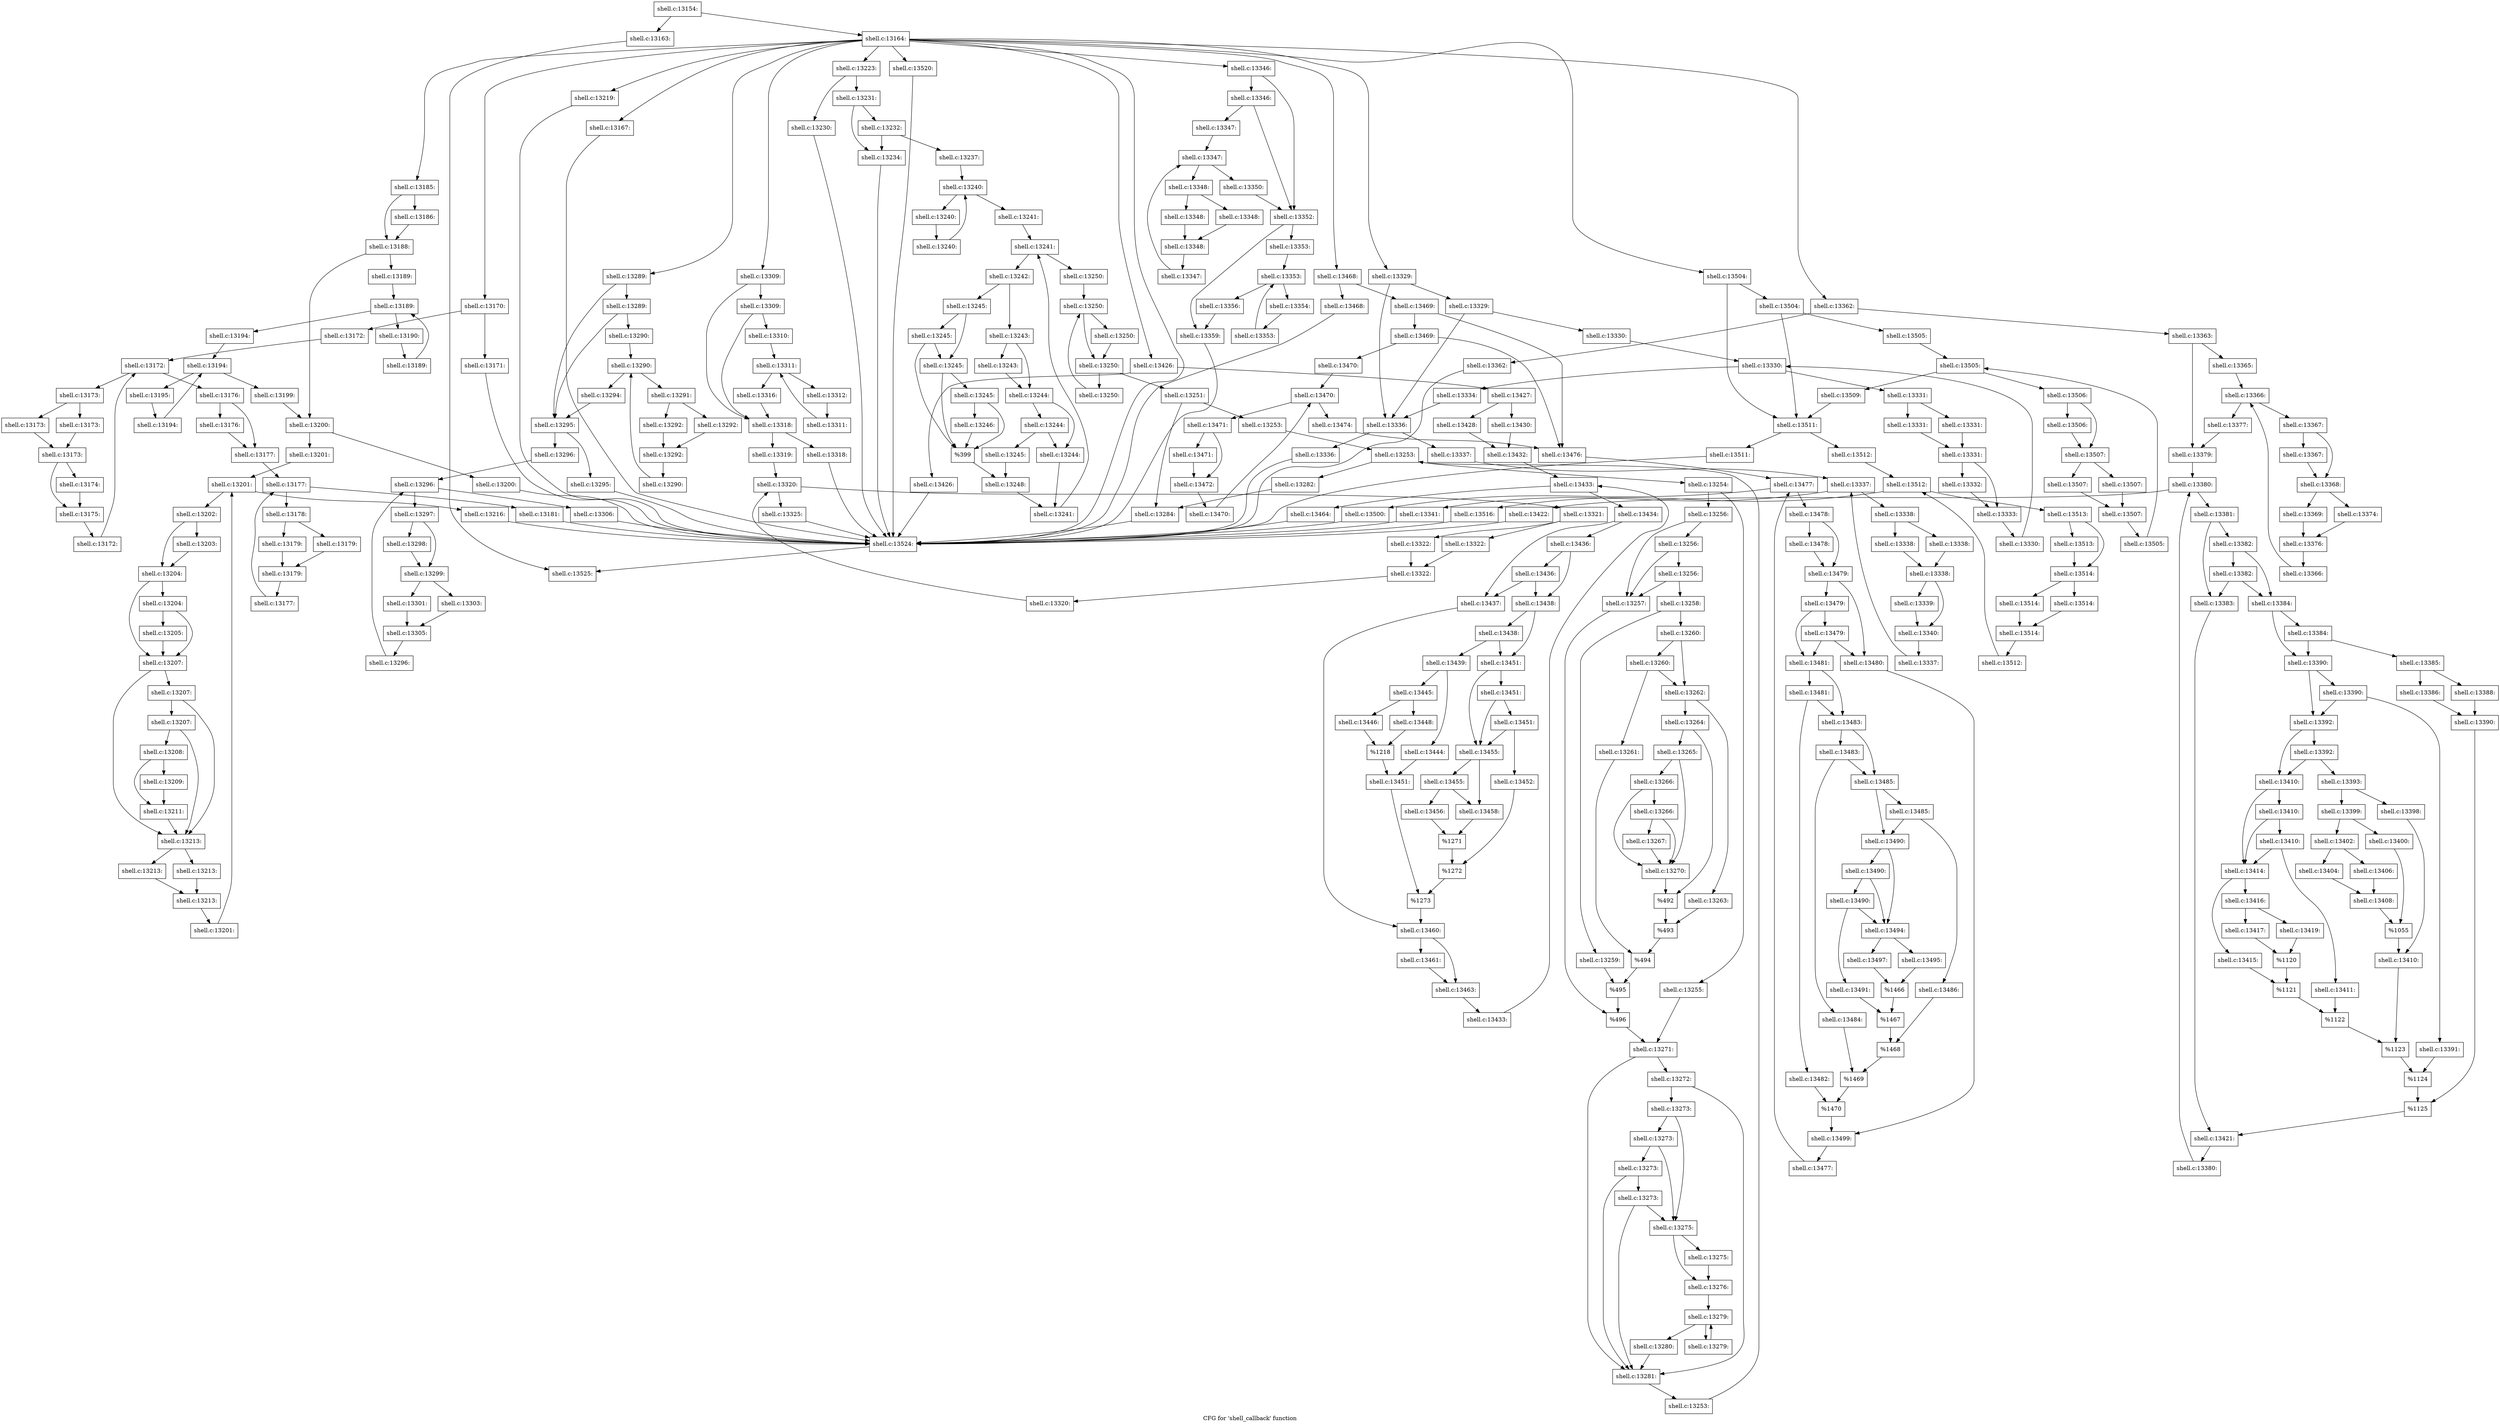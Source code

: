 digraph "CFG for 'shell_callback' function" {
	label="CFG for 'shell_callback' function";

	Node0x5602771f6100 [shape=record,label="{shell.c:13154:}"];
	Node0x5602771f6100 -> Node0x5602771fab30;
	Node0x5602771f6100 -> Node0x5602771fab80;
	Node0x5602771fab30 [shape=record,label="{shell.c:13163:}"];
	Node0x5602771fab30 -> Node0x5602764b2870;
	Node0x5602771fab80 [shape=record,label="{shell.c:13164:}"];
	Node0x5602771fab80 -> Node0x5602771fafd0;
	Node0x5602771fab80 -> Node0x5602771fb600;
	Node0x5602771fab80 -> Node0x5602771fb7c0;
	Node0x5602771fab80 -> Node0x560277200890;
	Node0x5602771fab80 -> Node0x56027720c530;
	Node0x5602771fab80 -> Node0x56027720cc10;
	Node0x5602771fab80 -> Node0x560277221890;
	Node0x5602771fab80 -> Node0x5602772274a0;
	Node0x5602771fab80 -> Node0x56027722d190;
	Node0x5602771fab80 -> Node0x560277233460;
	Node0x5602771fab80 -> Node0x560277237e40;
	Node0x5602771fab80 -> Node0x56027724b600;
	Node0x5602771fab80 -> Node0x5602772570d0;
	Node0x5602771fab80 -> Node0x560277264000;
	Node0x5602771fab80 -> Node0x56027726a050;
	Node0x5602771fb600 [shape=record,label="{shell.c:13167:}"];
	Node0x5602771fb600 -> Node0x5602771fafd0;
	Node0x5602771fb7c0 [shape=record,label="{shell.c:13170:}"];
	Node0x5602771fb7c0 -> Node0x5602771fbcd0;
	Node0x5602771fb7c0 -> Node0x5602771fbd20;
	Node0x5602771fbcd0 [shape=record,label="{shell.c:13171:}"];
	Node0x5602771fbcd0 -> Node0x5602771fafd0;
	Node0x5602771fbd20 [shape=record,label="{shell.c:13172:}"];
	Node0x5602771fbd20 -> Node0x5602771fc260;
	Node0x5602771fc260 [shape=record,label="{shell.c:13172:}"];
	Node0x5602771fc260 -> Node0x5602771fc480;
	Node0x5602771fc260 -> Node0x5602771fc0b0;
	Node0x5602771fc480 [shape=record,label="{shell.c:13173:}"];
	Node0x5602771fc480 -> Node0x5602771fcb40;
	Node0x5602771fc480 -> Node0x5602771fcb90;
	Node0x5602771fcb40 [shape=record,label="{shell.c:13173:}"];
	Node0x5602771fcb40 -> Node0x5602771fcbe0;
	Node0x5602771fcb90 [shape=record,label="{shell.c:13173:}"];
	Node0x5602771fcb90 -> Node0x5602771fcbe0;
	Node0x5602771fcbe0 [shape=record,label="{shell.c:13173:}"];
	Node0x5602771fcbe0 -> Node0x5602771fd650;
	Node0x5602771fcbe0 -> Node0x5602771fd6a0;
	Node0x5602771fd650 [shape=record,label="{shell.c:13174:}"];
	Node0x5602771fd650 -> Node0x5602771fd6a0;
	Node0x5602771fd6a0 [shape=record,label="{shell.c:13175:}"];
	Node0x5602771fd6a0 -> Node0x5602771fc3f0;
	Node0x5602771fc3f0 [shape=record,label="{shell.c:13172:}"];
	Node0x5602771fc3f0 -> Node0x5602771fc260;
	Node0x5602771fc0b0 [shape=record,label="{shell.c:13176:}"];
	Node0x5602771fc0b0 -> Node0x5602771fe110;
	Node0x5602771fc0b0 -> Node0x5602771fe160;
	Node0x5602771fe110 [shape=record,label="{shell.c:13176:}"];
	Node0x5602771fe110 -> Node0x5602771fe160;
	Node0x5602771fe160 [shape=record,label="{shell.c:13177:}"];
	Node0x5602771fe160 -> Node0x5602771fee40;
	Node0x5602771fee40 [shape=record,label="{shell.c:13177:}"];
	Node0x5602771fee40 -> Node0x5602771ff060;
	Node0x5602771fee40 -> Node0x5602771fec90;
	Node0x5602771ff060 [shape=record,label="{shell.c:13178:}"];
	Node0x5602771ff060 -> Node0x5602771ffae0;
	Node0x5602771ff060 -> Node0x5602771ffb30;
	Node0x5602771ffae0 [shape=record,label="{shell.c:13179:}"];
	Node0x5602771ffae0 -> Node0x5602771ffb80;
	Node0x5602771ffb30 [shape=record,label="{shell.c:13179:}"];
	Node0x5602771ffb30 -> Node0x5602771ffb80;
	Node0x5602771ffb80 [shape=record,label="{shell.c:13179:}"];
	Node0x5602771ffb80 -> Node0x5602771fefd0;
	Node0x5602771fefd0 [shape=record,label="{shell.c:13177:}"];
	Node0x5602771fefd0 -> Node0x5602771fee40;
	Node0x5602771fec90 [shape=record,label="{shell.c:13181:}"];
	Node0x5602771fec90 -> Node0x5602771fafd0;
	Node0x560277200890 [shape=record,label="{shell.c:13185:}"];
	Node0x560277200890 -> Node0x5602772011f0;
	Node0x560277200890 -> Node0x560277201240;
	Node0x5602772011f0 [shape=record,label="{shell.c:13186:}"];
	Node0x5602772011f0 -> Node0x560277201240;
	Node0x560277201240 [shape=record,label="{shell.c:13188:}"];
	Node0x560277201240 -> Node0x560277201800;
	Node0x560277201240 -> Node0x560277201850;
	Node0x560277201800 [shape=record,label="{shell.c:13189:}"];
	Node0x560277201800 -> Node0x560277202050;
	Node0x560277202050 [shape=record,label="{shell.c:13189:}"];
	Node0x560277202050 -> Node0x560277202200;
	Node0x560277202050 -> Node0x560277201ea0;
	Node0x560277202200 [shape=record,label="{shell.c:13190:}"];
	Node0x560277202200 -> Node0x560277202170;
	Node0x560277202170 [shape=record,label="{shell.c:13189:}"];
	Node0x560277202170 -> Node0x560277202050;
	Node0x560277201ea0 [shape=record,label="{shell.c:13194:}"];
	Node0x560277201ea0 -> Node0x5602772033a0;
	Node0x5602772033a0 [shape=record,label="{shell.c:13194:}"];
	Node0x5602772033a0 -> Node0x5602772045b0;
	Node0x5602772033a0 -> Node0x560276015d00;
	Node0x5602772045b0 [shape=record,label="{shell.c:13195:}"];
	Node0x5602772045b0 -> Node0x560277204520;
	Node0x560277204520 [shape=record,label="{shell.c:13194:}"];
	Node0x560277204520 -> Node0x5602772033a0;
	Node0x560276015d00 [shape=record,label="{shell.c:13199:}"];
	Node0x560276015d00 -> Node0x560277201850;
	Node0x560277201850 [shape=record,label="{shell.c:13200:}"];
	Node0x560277201850 -> Node0x5602764b27d0;
	Node0x560277201850 -> Node0x5602772054a0;
	Node0x5602764b27d0 [shape=record,label="{shell.c:13200:}"];
	Node0x5602764b27d0 -> Node0x5602771fafd0;
	Node0x5602772054a0 [shape=record,label="{shell.c:13201:}"];
	Node0x5602772054a0 -> Node0x5602772063d0;
	Node0x5602772063d0 [shape=record,label="{shell.c:13201:}"];
	Node0x5602772063d0 -> Node0x5602772065f0;
	Node0x5602772063d0 -> Node0x560277206220;
	Node0x5602772065f0 [shape=record,label="{shell.c:13202:}"];
	Node0x5602772065f0 -> Node0x560277206ff0;
	Node0x5602772065f0 -> Node0x560277207040;
	Node0x560277206ff0 [shape=record,label="{shell.c:13203:}"];
	Node0x560277206ff0 -> Node0x560277207040;
	Node0x560277207040 [shape=record,label="{shell.c:13204:}"];
	Node0x560277207040 -> Node0x560277207730;
	Node0x560277207040 -> Node0x5602772076e0;
	Node0x560277207730 [shape=record,label="{shell.c:13204:}"];
	Node0x560277207730 -> Node0x560277207690;
	Node0x560277207730 -> Node0x5602772076e0;
	Node0x560277207690 [shape=record,label="{shell.c:13205:}"];
	Node0x560277207690 -> Node0x5602772076e0;
	Node0x5602772076e0 [shape=record,label="{shell.c:13207:}"];
	Node0x5602772076e0 -> Node0x560277208ae0;
	Node0x5602772076e0 -> Node0x560277208a10;
	Node0x560277208ae0 [shape=record,label="{shell.c:13207:}"];
	Node0x560277208ae0 -> Node0x560277208a60;
	Node0x560277208ae0 -> Node0x560277208a10;
	Node0x560277208a60 [shape=record,label="{shell.c:13207:}"];
	Node0x560277208a60 -> Node0x560276015df0;
	Node0x560277208a60 -> Node0x560277208a10;
	Node0x560276015df0 [shape=record,label="{shell.c:13208:}"];
	Node0x560276015df0 -> Node0x560277209410;
	Node0x560276015df0 -> Node0x560277209460;
	Node0x560277209410 [shape=record,label="{shell.c:13209:}"];
	Node0x560277209410 -> Node0x560277209460;
	Node0x560277209460 [shape=record,label="{shell.c:13211:}"];
	Node0x560277209460 -> Node0x560277208a10;
	Node0x560277208a10 [shape=record,label="{shell.c:13213:}"];
	Node0x560277208a10 -> Node0x56027720ace0;
	Node0x560277208a10 -> Node0x56027720ad30;
	Node0x56027720ace0 [shape=record,label="{shell.c:13213:}"];
	Node0x56027720ace0 -> Node0x56027720ad80;
	Node0x56027720ad30 [shape=record,label="{shell.c:13213:}"];
	Node0x56027720ad30 -> Node0x56027720ad80;
	Node0x56027720ad80 [shape=record,label="{shell.c:13213:}"];
	Node0x56027720ad80 -> Node0x560277206560;
	Node0x560277206560 [shape=record,label="{shell.c:13201:}"];
	Node0x560277206560 -> Node0x5602772063d0;
	Node0x560277206220 [shape=record,label="{shell.c:13216:}"];
	Node0x560277206220 -> Node0x5602771fafd0;
	Node0x56027720c530 [shape=record,label="{shell.c:13219:}"];
	Node0x56027720c530 -> Node0x5602771fafd0;
	Node0x56027720cc10 [shape=record,label="{shell.c:13223:}"];
	Node0x56027720cc10 -> Node0x56027720e180;
	Node0x56027720cc10 -> Node0x56027720e1d0;
	Node0x56027720e180 [shape=record,label="{shell.c:13230:}"];
	Node0x56027720e180 -> Node0x5602771fafd0;
	Node0x56027720e1d0 [shape=record,label="{shell.c:13231:}"];
	Node0x56027720e1d0 -> Node0x56027720e710;
	Node0x56027720e1d0 -> Node0x56027720e7b0;
	Node0x56027720e7b0 [shape=record,label="{shell.c:13232:}"];
	Node0x56027720e7b0 -> Node0x56027720e710;
	Node0x56027720e7b0 -> Node0x56027720e760;
	Node0x56027720e710 [shape=record,label="{shell.c:13234:}"];
	Node0x56027720e710 -> Node0x5602771fafd0;
	Node0x56027720e760 [shape=record,label="{shell.c:13237:}"];
	Node0x56027720e760 -> Node0x560277210370;
	Node0x560277210370 [shape=record,label="{shell.c:13240:}"];
	Node0x560277210370 -> Node0x560277210590;
	Node0x560277210370 -> Node0x5602772101c0;
	Node0x560277210590 [shape=record,label="{shell.c:13240:}"];
	Node0x560277210590 -> Node0x560277210500;
	Node0x560277210500 [shape=record,label="{shell.c:13240:}"];
	Node0x560277210500 -> Node0x560277210370;
	Node0x5602772101c0 [shape=record,label="{shell.c:13241:}"];
	Node0x5602772101c0 -> Node0x560277211360;
	Node0x560277211360 [shape=record,label="{shell.c:13241:}"];
	Node0x560277211360 -> Node0x560277211510;
	Node0x560277211360 -> Node0x5602772112d0;
	Node0x560277211510 [shape=record,label="{shell.c:13242:}"];
	Node0x560277211510 -> Node0x560277211cd0;
	Node0x560277211510 -> Node0x560277211d70;
	Node0x560277211cd0 [shape=record,label="{shell.c:13243:}"];
	Node0x560277211cd0 -> Node0x5602772123a0;
	Node0x560277211cd0 -> Node0x5602772123f0;
	Node0x5602772123a0 [shape=record,label="{shell.c:13243:}"];
	Node0x5602772123a0 -> Node0x5602772123f0;
	Node0x5602772123f0 [shape=record,label="{shell.c:13244:}"];
	Node0x5602772123f0 -> Node0x560277212f70;
	Node0x5602772123f0 -> Node0x560277213010;
	Node0x560277213010 [shape=record,label="{shell.c:13244:}"];
	Node0x560277213010 -> Node0x560277212f70;
	Node0x560277213010 -> Node0x560277212fc0;
	Node0x560277212f70 [shape=record,label="{shell.c:13244:}"];
	Node0x560277212f70 -> Node0x560277211480;
	Node0x560277212fc0 [shape=record,label="{shell.c:13245:}"];
	Node0x560277212fc0 -> Node0x560277211d20;
	Node0x560277211d70 [shape=record,label="{shell.c:13245:}"];
	Node0x560277211d70 -> Node0x560277214170;
	Node0x560277211d70 -> Node0x5602772141f0;
	Node0x5602772141f0 [shape=record,label="{shell.c:13245:}"];
	Node0x5602772141f0 -> Node0x560277214170;
	Node0x5602772141f0 -> Node0x5602772140a0;
	Node0x560277214170 [shape=record,label="{shell.c:13245:}"];
	Node0x560277214170 -> Node0x5602772140f0;
	Node0x560277214170 -> Node0x5602772140a0;
	Node0x5602772140f0 [shape=record,label="{shell.c:13245:}"];
	Node0x5602772140f0 -> Node0x560277214050;
	Node0x5602772140f0 -> Node0x5602772140a0;
	Node0x560277214050 [shape=record,label="{shell.c:13246:}"];
	Node0x560277214050 -> Node0x5602772140a0;
	Node0x5602772140a0 [shape=record,label="{%399}"];
	Node0x5602772140a0 -> Node0x560277211d20;
	Node0x560277211d20 [shape=record,label="{shell.c:13248:}"];
	Node0x560277211d20 -> Node0x560277211480;
	Node0x560277211480 [shape=record,label="{shell.c:13241:}"];
	Node0x560277211480 -> Node0x560277211360;
	Node0x5602772112d0 [shape=record,label="{shell.c:13250:}"];
	Node0x5602772112d0 -> Node0x560277215ff0;
	Node0x560277215ff0 [shape=record,label="{shell.c:13250:}"];
	Node0x560277215ff0 -> Node0x5602772161b0;
	Node0x560277215ff0 -> Node0x560277216160;
	Node0x5602772161b0 [shape=record,label="{shell.c:13250:}"];
	Node0x5602772161b0 -> Node0x560277216160;
	Node0x560277216160 [shape=record,label="{shell.c:13250:}"];
	Node0x560277216160 -> Node0x560277216d10;
	Node0x560277216160 -> Node0x5602772160e0;
	Node0x560277216d10 [shape=record,label="{shell.c:13250:}"];
	Node0x560277216d10 -> Node0x560277215ff0;
	Node0x5602772160e0 [shape=record,label="{shell.c:13251:}"];
	Node0x5602772160e0 -> Node0x5602772174d0;
	Node0x5602772160e0 -> Node0x560277217520;
	Node0x5602772174d0 [shape=record,label="{shell.c:13253:}"];
	Node0x5602772174d0 -> Node0x560277217c60;
	Node0x560277217c60 [shape=record,label="{shell.c:13253:}"];
	Node0x560277217c60 -> Node0x560277217e10;
	Node0x560277217c60 -> Node0x5602772179c0;
	Node0x560277217e10 [shape=record,label="{shell.c:13254:}"];
	Node0x560277217e10 -> Node0x5602772185d0;
	Node0x560277217e10 -> Node0x560277218670;
	Node0x5602772185d0 [shape=record,label="{shell.c:13255:}"];
	Node0x5602772185d0 -> Node0x560277218620;
	Node0x560277218670 [shape=record,label="{shell.c:13256:}"];
	Node0x560277218670 -> Node0x560277218ce0;
	Node0x560277218670 -> Node0x560277218e50;
	Node0x560277218e50 [shape=record,label="{shell.c:13256:}"];
	Node0x560277218e50 -> Node0x560277218ce0;
	Node0x560277218e50 -> Node0x560277218dd0;
	Node0x560277218dd0 [shape=record,label="{shell.c:13256:}"];
	Node0x560277218dd0 -> Node0x560277218ce0;
	Node0x560277218dd0 -> Node0x560277218d80;
	Node0x560277218ce0 [shape=record,label="{shell.c:13257:}"];
	Node0x560277218ce0 -> Node0x560277218d30;
	Node0x560277218d80 [shape=record,label="{shell.c:13258:}"];
	Node0x560277218d80 -> Node0x560277219a50;
	Node0x560277218d80 -> Node0x560277219af0;
	Node0x560277219a50 [shape=record,label="{shell.c:13259:}"];
	Node0x560277219a50 -> Node0x560277219aa0;
	Node0x560277219af0 [shape=record,label="{shell.c:13260:}"];
	Node0x560277219af0 -> Node0x56027721a1e0;
	Node0x560277219af0 -> Node0x56027721a190;
	Node0x56027721a1e0 [shape=record,label="{shell.c:13260:}"];
	Node0x56027721a1e0 -> Node0x56027721a0f0;
	Node0x56027721a1e0 -> Node0x56027721a190;
	Node0x56027721a0f0 [shape=record,label="{shell.c:13261:}"];
	Node0x56027721a0f0 -> Node0x56027721a140;
	Node0x56027721a190 [shape=record,label="{shell.c:13262:}"];
	Node0x56027721a190 -> Node0x56027721add0;
	Node0x56027721a190 -> Node0x56027721ae70;
	Node0x56027721add0 [shape=record,label="{shell.c:13263:}"];
	Node0x56027721add0 -> Node0x56027721ae20;
	Node0x56027721ae70 [shape=record,label="{shell.c:13264:}"];
	Node0x56027721ae70 -> Node0x56027721b540;
	Node0x56027721ae70 -> Node0x56027721b590;
	Node0x56027721b540 [shape=record,label="{shell.c:13265:}"];
	Node0x56027721b540 -> Node0x56027721bcb0;
	Node0x56027721b540 -> Node0x56027721bbe0;
	Node0x56027721bcb0 [shape=record,label="{shell.c:13266:}"];
	Node0x56027721bcb0 -> Node0x56027721bc30;
	Node0x56027721bcb0 -> Node0x56027721bbe0;
	Node0x56027721bc30 [shape=record,label="{shell.c:13266:}"];
	Node0x56027721bc30 -> Node0x56027721bb90;
	Node0x56027721bc30 -> Node0x56027721bbe0;
	Node0x56027721bb90 [shape=record,label="{shell.c:13267:}"];
	Node0x56027721bb90 -> Node0x56027721bbe0;
	Node0x56027721bbe0 [shape=record,label="{shell.c:13270:}"];
	Node0x56027721bbe0 -> Node0x56027721b590;
	Node0x56027721b590 [shape=record,label="{%492}"];
	Node0x56027721b590 -> Node0x56027721ae20;
	Node0x56027721ae20 [shape=record,label="{%493}"];
	Node0x56027721ae20 -> Node0x56027721a140;
	Node0x56027721a140 [shape=record,label="{%494}"];
	Node0x56027721a140 -> Node0x560277219aa0;
	Node0x560277219aa0 [shape=record,label="{%495}"];
	Node0x560277219aa0 -> Node0x560277218d30;
	Node0x560277218d30 [shape=record,label="{%496}"];
	Node0x560277218d30 -> Node0x560277218620;
	Node0x560277218620 [shape=record,label="{shell.c:13271:}"];
	Node0x560277218620 -> Node0x56027721d740;
	Node0x560277218620 -> Node0x56027721cbf0;
	Node0x56027721d740 [shape=record,label="{shell.c:13272:}"];
	Node0x56027721d740 -> Node0x56027721d6c0;
	Node0x56027721d740 -> Node0x56027721cbf0;
	Node0x56027721d6c0 [shape=record,label="{shell.c:13273:}"];
	Node0x56027721d6c0 -> Node0x5602764ad530;
	Node0x56027721d6c0 -> Node0x56027721dda0;
	Node0x56027721dda0 [shape=record,label="{shell.c:13273:}"];
	Node0x56027721dda0 -> Node0x5602764ad530;
	Node0x56027721dda0 -> Node0x56027721dd20;
	Node0x56027721dd20 [shape=record,label="{shell.c:13273:}"];
	Node0x56027721dd20 -> Node0x56027721e380;
	Node0x56027721dd20 -> Node0x56027721cbf0;
	Node0x56027721e380 [shape=record,label="{shell.c:13273:}"];
	Node0x56027721e380 -> Node0x56027721cbf0;
	Node0x56027721e380 -> Node0x5602764ad530;
	Node0x5602764ad530 [shape=record,label="{shell.c:13275:}"];
	Node0x5602764ad530 -> Node0x5602764ad580;
	Node0x5602764ad530 -> Node0x5602772082a0;
	Node0x5602764ad580 [shape=record,label="{shell.c:13275:}"];
	Node0x5602764ad580 -> Node0x5602772082a0;
	Node0x5602772082a0 [shape=record,label="{shell.c:13276:}"];
	Node0x5602772082a0 -> Node0x56027721ecd0;
	Node0x56027721ecd0 [shape=record,label="{shell.c:13279:}"];
	Node0x56027721ecd0 -> Node0x5602772204d0;
	Node0x56027721ecd0 -> Node0x56027721fd70;
	Node0x5602772204d0 [shape=record,label="{shell.c:13279:}"];
	Node0x5602772204d0 -> Node0x56027721ecd0;
	Node0x56027721fd70 [shape=record,label="{shell.c:13280:}"];
	Node0x56027721fd70 -> Node0x56027721cbf0;
	Node0x56027721cbf0 [shape=record,label="{shell.c:13281:}"];
	Node0x56027721cbf0 -> Node0x560277217d80;
	Node0x560277217d80 [shape=record,label="{shell.c:13253:}"];
	Node0x560277217d80 -> Node0x560277217c60;
	Node0x5602772179c0 [shape=record,label="{shell.c:13282:}"];
	Node0x5602772179c0 -> Node0x560277217520;
	Node0x560277217520 [shape=record,label="{shell.c:13284:}"];
	Node0x560277217520 -> Node0x5602771fafd0;
	Node0x560277221890 [shape=record,label="{shell.c:13289:}"];
	Node0x560277221890 -> Node0x560277221a90;
	Node0x560277221890 -> Node0x560277221a40;
	Node0x560277221a90 [shape=record,label="{shell.c:13289:}"];
	Node0x560277221a90 -> Node0x5602772219f0;
	Node0x560277221a90 -> Node0x560277221a40;
	Node0x5602772219f0 [shape=record,label="{shell.c:13290:}"];
	Node0x5602772219f0 -> Node0x560277222590;
	Node0x560277222590 [shape=record,label="{shell.c:13290:}"];
	Node0x560277222590 -> Node0x5602772227b0;
	Node0x560277222590 -> Node0x5602772223e0;
	Node0x5602772227b0 [shape=record,label="{shell.c:13291:}"];
	Node0x5602772227b0 -> Node0x560277223070;
	Node0x5602772227b0 -> Node0x5602772230c0;
	Node0x560277223070 [shape=record,label="{shell.c:13292:}"];
	Node0x560277223070 -> Node0x560277223110;
	Node0x5602772230c0 [shape=record,label="{shell.c:13292:}"];
	Node0x5602772230c0 -> Node0x560277223110;
	Node0x560277223110 [shape=record,label="{shell.c:13292:}"];
	Node0x560277223110 -> Node0x560277222720;
	Node0x560277222720 [shape=record,label="{shell.c:13290:}"];
	Node0x560277222720 -> Node0x560277222590;
	Node0x5602772223e0 [shape=record,label="{shell.c:13294:}"];
	Node0x5602772223e0 -> Node0x560277221a40;
	Node0x560277221a40 [shape=record,label="{shell.c:13295:}"];
	Node0x560277221a40 -> Node0x5602772240d0;
	Node0x560277221a40 -> Node0x560277224120;
	Node0x5602772240d0 [shape=record,label="{shell.c:13295:}"];
	Node0x5602772240d0 -> Node0x5602771fafd0;
	Node0x560277224120 [shape=record,label="{shell.c:13296:}"];
	Node0x560277224120 -> Node0x560277224660;
	Node0x560277224660 [shape=record,label="{shell.c:13296:}"];
	Node0x560277224660 -> Node0x560277224880;
	Node0x560277224660 -> Node0x5602772244b0;
	Node0x560277224880 [shape=record,label="{shell.c:13297:}"];
	Node0x560277224880 -> Node0x5602772252d0;
	Node0x560277224880 -> Node0x560277225320;
	Node0x5602772252d0 [shape=record,label="{shell.c:13298:}"];
	Node0x5602772252d0 -> Node0x560277225320;
	Node0x560277225320 [shape=record,label="{shell.c:13299:}"];
	Node0x560277225320 -> Node0x560277225e10;
	Node0x560277225320 -> Node0x560277225eb0;
	Node0x560277225e10 [shape=record,label="{shell.c:13301:}"];
	Node0x560277225e10 -> Node0x560277225e60;
	Node0x560277225eb0 [shape=record,label="{shell.c:13303:}"];
	Node0x560277225eb0 -> Node0x560277225e60;
	Node0x560277225e60 [shape=record,label="{shell.c:13305:}"];
	Node0x560277225e60 -> Node0x5602772247f0;
	Node0x5602772247f0 [shape=record,label="{shell.c:13296:}"];
	Node0x5602772247f0 -> Node0x560277224660;
	Node0x5602772244b0 [shape=record,label="{shell.c:13306:}"];
	Node0x5602772244b0 -> Node0x5602771fafd0;
	Node0x5602772274a0 [shape=record,label="{shell.c:13309:}"];
	Node0x5602772274a0 -> Node0x5602772276a0;
	Node0x5602772274a0 -> Node0x560277227650;
	Node0x5602772276a0 [shape=record,label="{shell.c:13309:}"];
	Node0x5602772276a0 -> Node0x560277227600;
	Node0x5602772276a0 -> Node0x560277227650;
	Node0x560277227600 [shape=record,label="{shell.c:13310:}"];
	Node0x560277227600 -> Node0x5602772285b0;
	Node0x5602772285b0 [shape=record,label="{shell.c:13311:}"];
	Node0x5602772285b0 -> Node0x5602772287d0;
	Node0x5602772285b0 -> Node0x560277228400;
	Node0x5602772287d0 [shape=record,label="{shell.c:13312:}"];
	Node0x5602772287d0 -> Node0x560277228740;
	Node0x560277228740 [shape=record,label="{shell.c:13311:}"];
	Node0x560277228740 -> Node0x5602772285b0;
	Node0x560277228400 [shape=record,label="{shell.c:13316:}"];
	Node0x560277228400 -> Node0x560277227650;
	Node0x560277227650 [shape=record,label="{shell.c:13318:}"];
	Node0x560277227650 -> Node0x5602762073e0;
	Node0x560277227650 -> Node0x560277229610;
	Node0x5602762073e0 [shape=record,label="{shell.c:13318:}"];
	Node0x5602762073e0 -> Node0x5602771fafd0;
	Node0x560277229610 [shape=record,label="{shell.c:13319:}"];
	Node0x560277229610 -> Node0x56027722ac90;
	Node0x56027722ac90 [shape=record,label="{shell.c:13320:}"];
	Node0x56027722ac90 -> Node0x56027722aeb0;
	Node0x56027722ac90 -> Node0x56027722aae0;
	Node0x56027722aeb0 [shape=record,label="{shell.c:13321:}"];
	Node0x56027722aeb0 -> Node0x56027722b890;
	Node0x56027722aeb0 -> Node0x56027722b8e0;
	Node0x56027722b890 [shape=record,label="{shell.c:13322:}"];
	Node0x56027722b890 -> Node0x56027722b930;
	Node0x56027722b8e0 [shape=record,label="{shell.c:13322:}"];
	Node0x56027722b8e0 -> Node0x56027722b930;
	Node0x56027722b930 [shape=record,label="{shell.c:13322:}"];
	Node0x56027722b930 -> Node0x56027722ae20;
	Node0x56027722ae20 [shape=record,label="{shell.c:13320:}"];
	Node0x56027722ae20 -> Node0x56027722ac90;
	Node0x56027722aae0 [shape=record,label="{shell.c:13325:}"];
	Node0x56027722aae0 -> Node0x5602771fafd0;
	Node0x56027722d190 [shape=record,label="{shell.c:13329:}"];
	Node0x56027722d190 -> Node0x56027722d390;
	Node0x56027722d190 -> Node0x56027722d340;
	Node0x56027722d390 [shape=record,label="{shell.c:13329:}"];
	Node0x56027722d390 -> Node0x56027722d2f0;
	Node0x56027722d390 -> Node0x56027722d340;
	Node0x56027722d2f0 [shape=record,label="{shell.c:13330:}"];
	Node0x56027722d2f0 -> Node0x56027722de90;
	Node0x56027722de90 [shape=record,label="{shell.c:13330:}"];
	Node0x56027722de90 -> Node0x56027722e0b0;
	Node0x56027722de90 -> Node0x56027722dce0;
	Node0x56027722e0b0 [shape=record,label="{shell.c:13331:}"];
	Node0x56027722e0b0 -> Node0x56027722e680;
	Node0x56027722e0b0 -> Node0x56027722e6d0;
	Node0x56027722e680 [shape=record,label="{shell.c:13331:}"];
	Node0x56027722e680 -> Node0x56027722e720;
	Node0x56027722e6d0 [shape=record,label="{shell.c:13331:}"];
	Node0x56027722e6d0 -> Node0x56027722e720;
	Node0x56027722e720 [shape=record,label="{shell.c:13331:}"];
	Node0x56027722e720 -> Node0x56027722f120;
	Node0x56027722e720 -> Node0x56027722f170;
	Node0x56027722f120 [shape=record,label="{shell.c:13332:}"];
	Node0x56027722f120 -> Node0x56027722f170;
	Node0x56027722f170 [shape=record,label="{shell.c:13333:}"];
	Node0x56027722f170 -> Node0x56027722e020;
	Node0x56027722e020 [shape=record,label="{shell.c:13330:}"];
	Node0x56027722e020 -> Node0x56027722de90;
	Node0x56027722dce0 [shape=record,label="{shell.c:13334:}"];
	Node0x56027722dce0 -> Node0x56027722d340;
	Node0x56027722d340 [shape=record,label="{shell.c:13336:}"];
	Node0x56027722d340 -> Node0x5602772305f0;
	Node0x56027722d340 -> Node0x560277230640;
	Node0x5602772305f0 [shape=record,label="{shell.c:13336:}"];
	Node0x5602772305f0 -> Node0x5602771fafd0;
	Node0x560277230640 [shape=record,label="{shell.c:13337:}"];
	Node0x560277230640 -> Node0x560277230b80;
	Node0x560277230b80 [shape=record,label="{shell.c:13337:}"];
	Node0x560277230b80 -> Node0x560277230da0;
	Node0x560277230b80 -> Node0x5602772309d0;
	Node0x560277230da0 [shape=record,label="{shell.c:13338:}"];
	Node0x560277230da0 -> Node0x560277231370;
	Node0x560277230da0 -> Node0x5602772313c0;
	Node0x560277231370 [shape=record,label="{shell.c:13338:}"];
	Node0x560277231370 -> Node0x560277231410;
	Node0x5602772313c0 [shape=record,label="{shell.c:13338:}"];
	Node0x5602772313c0 -> Node0x560277231410;
	Node0x560277231410 [shape=record,label="{shell.c:13338:}"];
	Node0x560277231410 -> Node0x560277232030;
	Node0x560277231410 -> Node0x560277232080;
	Node0x560277232030 [shape=record,label="{shell.c:13339:}"];
	Node0x560277232030 -> Node0x560277232080;
	Node0x560277232080 [shape=record,label="{shell.c:13340:}"];
	Node0x560277232080 -> Node0x560277230d10;
	Node0x560277230d10 [shape=record,label="{shell.c:13337:}"];
	Node0x560277230d10 -> Node0x560277230b80;
	Node0x5602772309d0 [shape=record,label="{shell.c:13341:}"];
	Node0x5602772309d0 -> Node0x5602771fafd0;
	Node0x560277233460 [shape=record,label="{shell.c:13346:}"];
	Node0x560277233460 -> Node0x560277233660;
	Node0x560277233460 -> Node0x560277233610;
	Node0x560277233660 [shape=record,label="{shell.c:13346:}"];
	Node0x560277233660 -> Node0x5602772335c0;
	Node0x560277233660 -> Node0x560277233610;
	Node0x5602772335c0 [shape=record,label="{shell.c:13347:}"];
	Node0x5602772335c0 -> Node0x560277234160;
	Node0x560277234160 [shape=record,label="{shell.c:13347:}"];
	Node0x560277234160 -> Node0x560277234380;
	Node0x560277234160 -> Node0x560277233fb0;
	Node0x560277234380 [shape=record,label="{shell.c:13348:}"];
	Node0x560277234380 -> Node0x5602764ad200;
	Node0x560277234380 -> Node0x560277234e60;
	Node0x5602764ad200 [shape=record,label="{shell.c:13348:}"];
	Node0x5602764ad200 -> Node0x560277234fb0;
	Node0x560277234e60 [shape=record,label="{shell.c:13348:}"];
	Node0x560277234e60 -> Node0x560277234fb0;
	Node0x560277234fb0 [shape=record,label="{shell.c:13348:}"];
	Node0x560277234fb0 -> Node0x5602772342f0;
	Node0x5602772342f0 [shape=record,label="{shell.c:13347:}"];
	Node0x5602772342f0 -> Node0x560277234160;
	Node0x560277233fb0 [shape=record,label="{shell.c:13350:}"];
	Node0x560277233fb0 -> Node0x560277233610;
	Node0x560277233610 [shape=record,label="{shell.c:13352:}"];
	Node0x560277233610 -> Node0x5602772360f0;
	Node0x560277233610 -> Node0x560277236140;
	Node0x5602772360f0 [shape=record,label="{shell.c:13353:}"];
	Node0x5602772360f0 -> Node0x560277236690;
	Node0x560277236690 [shape=record,label="{shell.c:13353:}"];
	Node0x560277236690 -> Node0x560277236840;
	Node0x560277236690 -> Node0x5602772364e0;
	Node0x560277236840 [shape=record,label="{shell.c:13354:}"];
	Node0x560277236840 -> Node0x5602772367b0;
	Node0x5602772367b0 [shape=record,label="{shell.c:13353:}"];
	Node0x5602772367b0 -> Node0x560277236690;
	Node0x5602772364e0 [shape=record,label="{shell.c:13356:}"];
	Node0x5602772364e0 -> Node0x560277236140;
	Node0x560277236140 [shape=record,label="{shell.c:13359:}"];
	Node0x560277236140 -> Node0x5602771fafd0;
	Node0x560277237e40 [shape=record,label="{shell.c:13362:}"];
	Node0x560277237e40 -> Node0x5602772387f0;
	Node0x560277237e40 -> Node0x560277238840;
	Node0x5602772387f0 [shape=record,label="{shell.c:13362:}"];
	Node0x5602772387f0 -> Node0x5602771fafd0;
	Node0x560277238840 [shape=record,label="{shell.c:13363:}"];
	Node0x560277238840 -> Node0x5602772392a0;
	Node0x560277238840 -> Node0x5602772392f0;
	Node0x5602772392a0 [shape=record,label="{shell.c:13365:}"];
	Node0x5602772392a0 -> Node0x560277239bf0;
	Node0x560277239bf0 [shape=record,label="{shell.c:13366:}"];
	Node0x560277239bf0 -> Node0x560277239e10;
	Node0x560277239bf0 -> Node0x560277239a40;
	Node0x560277239e10 [shape=record,label="{shell.c:13367:}"];
	Node0x560277239e10 -> Node0x56027723a290;
	Node0x560277239e10 -> Node0x56027723a2e0;
	Node0x56027723a290 [shape=record,label="{shell.c:13367:}"];
	Node0x56027723a290 -> Node0x56027723a2e0;
	Node0x56027723a2e0 [shape=record,label="{shell.c:13368:}"];
	Node0x56027723a2e0 -> Node0x56027723a960;
	Node0x56027723a2e0 -> Node0x56027723aa00;
	Node0x56027723a960 [shape=record,label="{shell.c:13369:}"];
	Node0x56027723a960 -> Node0x56027723a9b0;
	Node0x56027723aa00 [shape=record,label="{shell.c:13374:}"];
	Node0x56027723aa00 -> Node0x56027723a9b0;
	Node0x56027723a9b0 [shape=record,label="{shell.c:13376:}"];
	Node0x56027723a9b0 -> Node0x560277239d80;
	Node0x560277239d80 [shape=record,label="{shell.c:13366:}"];
	Node0x560277239d80 -> Node0x560277239bf0;
	Node0x560277239a40 [shape=record,label="{shell.c:13377:}"];
	Node0x560277239a40 -> Node0x5602772392f0;
	Node0x5602772392f0 [shape=record,label="{shell.c:13379:}"];
	Node0x5602772392f0 -> Node0x56027723d320;
	Node0x56027723d320 [shape=record,label="{shell.c:13380:}"];
	Node0x56027723d320 -> Node0x56027723d540;
	Node0x56027723d320 -> Node0x56027723d170;
	Node0x56027723d540 [shape=record,label="{shell.c:13381:}"];
	Node0x56027723d540 -> Node0x56027723e070;
	Node0x56027723d540 -> Node0x56027723e160;
	Node0x56027723e160 [shape=record,label="{shell.c:13382:}"];
	Node0x56027723e160 -> Node0x56027723e6b0;
	Node0x56027723e160 -> Node0x56027723e110;
	Node0x56027723e6b0 [shape=record,label="{shell.c:13382:}"];
	Node0x56027723e6b0 -> Node0x56027723e070;
	Node0x56027723e6b0 -> Node0x56027723e110;
	Node0x56027723e070 [shape=record,label="{shell.c:13383:}"];
	Node0x56027723e070 -> Node0x56027723e0c0;
	Node0x56027723e110 [shape=record,label="{shell.c:13384:}"];
	Node0x56027723e110 -> Node0x56027723f2f0;
	Node0x56027723e110 -> Node0x56027723f2a0;
	Node0x56027723f2f0 [shape=record,label="{shell.c:13384:}"];
	Node0x56027723f2f0 -> Node0x56027723f200;
	Node0x56027723f2f0 -> Node0x56027723f2a0;
	Node0x56027723f200 [shape=record,label="{shell.c:13385:}"];
	Node0x56027723f200 -> Node0x56027723fb30;
	Node0x56027723f200 -> Node0x56027723fbd0;
	Node0x56027723fb30 [shape=record,label="{shell.c:13386:}"];
	Node0x56027723fb30 -> Node0x56027723fb80;
	Node0x56027723fbd0 [shape=record,label="{shell.c:13388:}"];
	Node0x56027723fbd0 -> Node0x56027723fb80;
	Node0x56027723fb80 [shape=record,label="{shell.c:13390:}"];
	Node0x56027723fb80 -> Node0x56027723f250;
	Node0x56027723f2a0 [shape=record,label="{shell.c:13390:}"];
	Node0x56027723f2a0 -> Node0x560277241340;
	Node0x56027723f2a0 -> Node0x560277240680;
	Node0x560277241340 [shape=record,label="{shell.c:13390:}"];
	Node0x560277241340 -> Node0x560276206d70;
	Node0x560277241340 -> Node0x560277240680;
	Node0x560276206d70 [shape=record,label="{shell.c:13391:}"];
	Node0x560276206d70 -> Node0x560276206d20;
	Node0x560277240680 [shape=record,label="{shell.c:13392:}"];
	Node0x560277240680 -> Node0x560277241f80;
	Node0x560277240680 -> Node0x560277241f30;
	Node0x560277241f80 [shape=record,label="{shell.c:13392:}"];
	Node0x560277241f80 -> Node0x560277241e90;
	Node0x560277241f80 -> Node0x560277241f30;
	Node0x560277241e90 [shape=record,label="{shell.c:13393:}"];
	Node0x560277241e90 -> Node0x5602772436e0;
	Node0x560277241e90 -> Node0x560277243780;
	Node0x5602772436e0 [shape=record,label="{shell.c:13398:}"];
	Node0x5602772436e0 -> Node0x560277243730;
	Node0x560277243780 [shape=record,label="{shell.c:13399:}"];
	Node0x560277243780 -> Node0x560277244030;
	Node0x560277243780 -> Node0x5602772440d0;
	Node0x560277244030 [shape=record,label="{shell.c:13400:}"];
	Node0x560277244030 -> Node0x560277244080;
	Node0x5602772440d0 [shape=record,label="{shell.c:13402:}"];
	Node0x5602772440d0 -> Node0x560277244f30;
	Node0x5602772440d0 -> Node0x560277244fd0;
	Node0x560277244f30 [shape=record,label="{shell.c:13404:}"];
	Node0x560277244f30 -> Node0x560277244f80;
	Node0x560277244fd0 [shape=record,label="{shell.c:13406:}"];
	Node0x560277244fd0 -> Node0x560277244f80;
	Node0x560277244f80 [shape=record,label="{shell.c:13408:}"];
	Node0x560277244f80 -> Node0x560277244080;
	Node0x560277244080 [shape=record,label="{%1055}"];
	Node0x560277244080 -> Node0x560277243730;
	Node0x560277243730 [shape=record,label="{shell.c:13410:}"];
	Node0x560277243730 -> Node0x560277241ee0;
	Node0x560277241f30 [shape=record,label="{shell.c:13410:}"];
	Node0x560277241f30 -> Node0x5602772467f0;
	Node0x560277241f30 -> Node0x560277246720;
	Node0x5602772467f0 [shape=record,label="{shell.c:13410:}"];
	Node0x5602772467f0 -> Node0x560277246770;
	Node0x5602772467f0 -> Node0x560277246720;
	Node0x560277246770 [shape=record,label="{shell.c:13410:}"];
	Node0x560277246770 -> Node0x560277246680;
	Node0x560277246770 -> Node0x560277246720;
	Node0x560277246680 [shape=record,label="{shell.c:13411:}"];
	Node0x560277246680 -> Node0x5602772466d0;
	Node0x560277246720 [shape=record,label="{shell.c:13414:}"];
	Node0x560277246720 -> Node0x5602764ad000;
	Node0x560277246720 -> Node0x560277248ce0;
	Node0x5602764ad000 [shape=record,label="{shell.c:13415:}"];
	Node0x5602764ad000 -> Node0x5602772488c0;
	Node0x560277248ce0 [shape=record,label="{shell.c:13416:}"];
	Node0x560277248ce0 -> Node0x560276015d50;
	Node0x560277248ce0 -> Node0x5602772498a0;
	Node0x560276015d50 [shape=record,label="{shell.c:13417:}"];
	Node0x560276015d50 -> Node0x560277249070;
	Node0x5602772498a0 [shape=record,label="{shell.c:13419:}"];
	Node0x5602772498a0 -> Node0x560277249070;
	Node0x560277249070 [shape=record,label="{%1120}"];
	Node0x560277249070 -> Node0x5602772488c0;
	Node0x5602772488c0 [shape=record,label="{%1121}"];
	Node0x5602772488c0 -> Node0x5602772466d0;
	Node0x5602772466d0 [shape=record,label="{%1122}"];
	Node0x5602772466d0 -> Node0x560277241ee0;
	Node0x560277241ee0 [shape=record,label="{%1123}"];
	Node0x560277241ee0 -> Node0x560276206d20;
	Node0x560276206d20 [shape=record,label="{%1124}"];
	Node0x560276206d20 -> Node0x56027723f250;
	Node0x56027723f250 [shape=record,label="{%1125}"];
	Node0x56027723f250 -> Node0x56027723e0c0;
	Node0x56027723e0c0 [shape=record,label="{shell.c:13421:}"];
	Node0x56027723e0c0 -> Node0x56027723d4b0;
	Node0x56027723d4b0 [shape=record,label="{shell.c:13380:}"];
	Node0x56027723d4b0 -> Node0x56027723d320;
	Node0x56027723d170 [shape=record,label="{shell.c:13422:}"];
	Node0x56027723d170 -> Node0x5602771fafd0;
	Node0x56027724b600 [shape=record,label="{shell.c:13426:}"];
	Node0x56027724b600 -> Node0x56027724b760;
	Node0x56027724b600 -> Node0x56027724b7b0;
	Node0x56027724b760 [shape=record,label="{shell.c:13426:}"];
	Node0x56027724b760 -> Node0x5602771fafd0;
	Node0x56027724b7b0 [shape=record,label="{shell.c:13427:}"];
	Node0x56027724b7b0 -> Node0x56027724bbb0;
	Node0x56027724b7b0 -> Node0x56027724bc50;
	Node0x56027724bbb0 [shape=record,label="{shell.c:13428:}"];
	Node0x56027724bbb0 -> Node0x56027724bc00;
	Node0x56027724bc50 [shape=record,label="{shell.c:13430:}"];
	Node0x56027724bc50 -> Node0x56027724bc00;
	Node0x56027724bc00 [shape=record,label="{shell.c:13432:}"];
	Node0x56027724bc00 -> Node0x56027724d040;
	Node0x56027724d040 [shape=record,label="{shell.c:13433:}"];
	Node0x56027724d040 -> Node0x56027724d260;
	Node0x56027724d040 -> Node0x56027724ce90;
	Node0x56027724d260 [shape=record,label="{shell.c:13434:}"];
	Node0x56027724d260 -> Node0x56027724dd40;
	Node0x56027724d260 -> Node0x56027724e870;
	Node0x56027724e870 [shape=record,label="{shell.c:13436:}"];
	Node0x56027724e870 -> Node0x56027724ead0;
	Node0x56027724e870 -> Node0x56027724e820;
	Node0x56027724ead0 [shape=record,label="{shell.c:13436:}"];
	Node0x56027724ead0 -> Node0x56027724dd40;
	Node0x56027724ead0 -> Node0x56027724e820;
	Node0x56027724dd40 [shape=record,label="{shell.c:13437:}"];
	Node0x56027724dd40 -> Node0x56027724e7d0;
	Node0x56027724e820 [shape=record,label="{shell.c:13438:}"];
	Node0x56027724e820 -> Node0x56027724f5e0;
	Node0x56027724e820 -> Node0x56027724f590;
	Node0x56027724f5e0 [shape=record,label="{shell.c:13438:}"];
	Node0x56027724f5e0 -> Node0x56027724f4f0;
	Node0x56027724f5e0 -> Node0x56027724f590;
	Node0x56027724f4f0 [shape=record,label="{shell.c:13439:}"];
	Node0x56027724f4f0 -> Node0x560277250d40;
	Node0x56027724f4f0 -> Node0x560277250de0;
	Node0x560277250d40 [shape=record,label="{shell.c:13444:}"];
	Node0x560277250d40 -> Node0x560277250d90;
	Node0x560277250de0 [shape=record,label="{shell.c:13445:}"];
	Node0x560277250de0 -> Node0x560277251570;
	Node0x560277250de0 -> Node0x560277251610;
	Node0x560277251570 [shape=record,label="{shell.c:13446:}"];
	Node0x560277251570 -> Node0x5602772515c0;
	Node0x560277251610 [shape=record,label="{shell.c:13448:}"];
	Node0x560277251610 -> Node0x5602772515c0;
	Node0x5602772515c0 [shape=record,label="{%1218}"];
	Node0x5602772515c0 -> Node0x560277250d90;
	Node0x560277250d90 [shape=record,label="{shell.c:13451:}"];
	Node0x560277250d90 -> Node0x56027724f540;
	Node0x56027724f590 [shape=record,label="{shell.c:13451:}"];
	Node0x56027724f590 -> Node0x560277252940;
	Node0x56027724f590 -> Node0x560277252870;
	Node0x560277252940 [shape=record,label="{shell.c:13451:}"];
	Node0x560277252940 -> Node0x5602772528c0;
	Node0x560277252940 -> Node0x560277252870;
	Node0x5602772528c0 [shape=record,label="{shell.c:13451:}"];
	Node0x5602772528c0 -> Node0x5602772527d0;
	Node0x5602772528c0 -> Node0x560277252870;
	Node0x5602772527d0 [shape=record,label="{shell.c:13452:}"];
	Node0x5602772527d0 -> Node0x560277252820;
	Node0x560277252870 [shape=record,label="{shell.c:13455:}"];
	Node0x560277252870 -> Node0x560277254880;
	Node0x560277252870 -> Node0x560277254830;
	Node0x560277254880 [shape=record,label="{shell.c:13455:}"];
	Node0x560277254880 -> Node0x560277254790;
	Node0x560277254880 -> Node0x560277254830;
	Node0x560277254790 [shape=record,label="{shell.c:13456:}"];
	Node0x560277254790 -> Node0x5602772547e0;
	Node0x560277254830 [shape=record,label="{shell.c:13458:}"];
	Node0x560277254830 -> Node0x5602772547e0;
	Node0x5602772547e0 [shape=record,label="{%1271}"];
	Node0x5602772547e0 -> Node0x560277252820;
	Node0x560277252820 [shape=record,label="{%1272}"];
	Node0x560277252820 -> Node0x56027724f540;
	Node0x56027724f540 [shape=record,label="{%1273}"];
	Node0x56027724f540 -> Node0x56027724e7d0;
	Node0x56027724e7d0 [shape=record,label="{shell.c:13460:}"];
	Node0x56027724e7d0 -> Node0x5602772560d0;
	Node0x56027724e7d0 -> Node0x560277256120;
	Node0x5602772560d0 [shape=record,label="{shell.c:13461:}"];
	Node0x5602772560d0 -> Node0x560277256120;
	Node0x560277256120 [shape=record,label="{shell.c:13463:}"];
	Node0x560277256120 -> Node0x56027724d1d0;
	Node0x56027724d1d0 [shape=record,label="{shell.c:13433:}"];
	Node0x56027724d1d0 -> Node0x56027724d040;
	Node0x56027724ce90 [shape=record,label="{shell.c:13464:}"];
	Node0x56027724ce90 -> Node0x5602771fafd0;
	Node0x5602772570d0 [shape=record,label="{shell.c:13468:}"];
	Node0x5602772570d0 -> Node0x560277257230;
	Node0x5602772570d0 -> Node0x560277257280;
	Node0x560277257230 [shape=record,label="{shell.c:13468:}"];
	Node0x560277257230 -> Node0x5602771fafd0;
	Node0x560277257280 [shape=record,label="{shell.c:13469:}"];
	Node0x560277257280 -> Node0x560277257720;
	Node0x560277257280 -> Node0x5602772576d0;
	Node0x560277257720 [shape=record,label="{shell.c:13469:}"];
	Node0x560277257720 -> Node0x560277257680;
	Node0x560277257720 -> Node0x5602772576d0;
	Node0x560277257680 [shape=record,label="{shell.c:13470:}"];
	Node0x560277257680 -> Node0x5602772580d0;
	Node0x5602772580d0 [shape=record,label="{shell.c:13470:}"];
	Node0x5602772580d0 -> Node0x5602772582f0;
	Node0x5602772580d0 -> Node0x560277257f20;
	Node0x5602772582f0 [shape=record,label="{shell.c:13471:}"];
	Node0x5602772582f0 -> Node0x560277258770;
	Node0x5602772582f0 -> Node0x5602772587c0;
	Node0x560277258770 [shape=record,label="{shell.c:13471:}"];
	Node0x560277258770 -> Node0x5602772587c0;
	Node0x5602772587c0 [shape=record,label="{shell.c:13472:}"];
	Node0x5602772587c0 -> Node0x560277258260;
	Node0x560277258260 [shape=record,label="{shell.c:13470:}"];
	Node0x560277258260 -> Node0x5602772580d0;
	Node0x560277257f20 [shape=record,label="{shell.c:13474:}"];
	Node0x560277257f20 -> Node0x5602772576d0;
	Node0x5602772576d0 [shape=record,label="{shell.c:13476:}"];
	Node0x5602772576d0 -> Node0x56027725a410;
	Node0x56027725a410 [shape=record,label="{shell.c:13477:}"];
	Node0x56027725a410 -> Node0x56027725a630;
	Node0x56027725a410 -> Node0x56027725a260;
	Node0x56027725a630 [shape=record,label="{shell.c:13478:}"];
	Node0x56027725a630 -> Node0x56027725aab0;
	Node0x56027725a630 -> Node0x56027725ab00;
	Node0x56027725aab0 [shape=record,label="{shell.c:13478:}"];
	Node0x56027725aab0 -> Node0x56027725ab00;
	Node0x56027725ab00 [shape=record,label="{shell.c:13479:}"];
	Node0x56027725ab00 -> Node0x56027725b3a0;
	Node0x56027725ab00 -> Node0x56027725b490;
	Node0x56027725b490 [shape=record,label="{shell.c:13479:}"];
	Node0x56027725b490 -> Node0x56027725b9e0;
	Node0x56027725b490 -> Node0x56027725b440;
	Node0x56027725b9e0 [shape=record,label="{shell.c:13479:}"];
	Node0x56027725b9e0 -> Node0x56027725b3a0;
	Node0x56027725b9e0 -> Node0x56027725b440;
	Node0x56027725b3a0 [shape=record,label="{shell.c:13480:}"];
	Node0x56027725b3a0 -> Node0x56027725b3f0;
	Node0x56027725b440 [shape=record,label="{shell.c:13481:}"];
	Node0x56027725b440 -> Node0x56027725c620;
	Node0x56027725b440 -> Node0x56027725c5d0;
	Node0x56027725c620 [shape=record,label="{shell.c:13481:}"];
	Node0x56027725c620 -> Node0x56027725c530;
	Node0x56027725c620 -> Node0x56027725c5d0;
	Node0x56027725c530 [shape=record,label="{shell.c:13482:}"];
	Node0x56027725c530 -> Node0x56027725c580;
	Node0x56027725c5d0 [shape=record,label="{shell.c:13483:}"];
	Node0x56027725c5d0 -> Node0x56027725d560;
	Node0x56027725c5d0 -> Node0x56027725d510;
	Node0x56027725d560 [shape=record,label="{shell.c:13483:}"];
	Node0x56027725d560 -> Node0x56027725d470;
	Node0x56027725d560 -> Node0x56027725d510;
	Node0x56027725d470 [shape=record,label="{shell.c:13484:}"];
	Node0x56027725d470 -> Node0x56027725d4c0;
	Node0x56027725d510 [shape=record,label="{shell.c:13485:}"];
	Node0x56027725d510 -> Node0x56027725e4f0;
	Node0x56027725d510 -> Node0x56027725e4a0;
	Node0x56027725e4f0 [shape=record,label="{shell.c:13485:}"];
	Node0x56027725e4f0 -> Node0x56027725e400;
	Node0x56027725e4f0 -> Node0x56027725e4a0;
	Node0x56027725e400 [shape=record,label="{shell.c:13486:}"];
	Node0x56027725e400 -> Node0x56027725e450;
	Node0x56027725e4a0 [shape=record,label="{shell.c:13490:}"];
	Node0x56027725e4a0 -> Node0x560277260050;
	Node0x56027725e4a0 -> Node0x56027725ff80;
	Node0x560277260050 [shape=record,label="{shell.c:13490:}"];
	Node0x560277260050 -> Node0x56027725ffd0;
	Node0x560277260050 -> Node0x56027725ff80;
	Node0x56027725ffd0 [shape=record,label="{shell.c:13490:}"];
	Node0x56027725ffd0 -> Node0x56027725fee0;
	Node0x56027725ffd0 -> Node0x56027725ff80;
	Node0x56027725fee0 [shape=record,label="{shell.c:13491:}"];
	Node0x56027725fee0 -> Node0x56027725ff30;
	Node0x56027725ff80 [shape=record,label="{shell.c:13494:}"];
	Node0x56027725ff80 -> Node0x560277261ea0;
	Node0x56027725ff80 -> Node0x560277261f40;
	Node0x560277261ea0 [shape=record,label="{shell.c:13495:}"];
	Node0x560277261ea0 -> Node0x560277261ef0;
	Node0x560277261f40 [shape=record,label="{shell.c:13497:}"];
	Node0x560277261f40 -> Node0x560277261ef0;
	Node0x560277261ef0 [shape=record,label="{%1466}"];
	Node0x560277261ef0 -> Node0x56027725ff30;
	Node0x56027725ff30 [shape=record,label="{%1467}"];
	Node0x56027725ff30 -> Node0x56027725e450;
	Node0x56027725e450 [shape=record,label="{%1468}"];
	Node0x56027725e450 -> Node0x56027725d4c0;
	Node0x56027725d4c0 [shape=record,label="{%1469}"];
	Node0x56027725d4c0 -> Node0x56027725c580;
	Node0x56027725c580 [shape=record,label="{%1470}"];
	Node0x56027725c580 -> Node0x56027725b3f0;
	Node0x56027725b3f0 [shape=record,label="{shell.c:13499:}"];
	Node0x56027725b3f0 -> Node0x56027725a5a0;
	Node0x56027725a5a0 [shape=record,label="{shell.c:13477:}"];
	Node0x56027725a5a0 -> Node0x56027725a410;
	Node0x56027725a260 [shape=record,label="{shell.c:13500:}"];
	Node0x56027725a260 -> Node0x5602771fafd0;
	Node0x560277264000 [shape=record,label="{shell.c:13504:}"];
	Node0x560277264000 -> Node0x560277264200;
	Node0x560277264000 -> Node0x5602772641b0;
	Node0x560277264200 [shape=record,label="{shell.c:13504:}"];
	Node0x560277264200 -> Node0x560277264160;
	Node0x560277264200 -> Node0x5602772641b0;
	Node0x560277264160 [shape=record,label="{shell.c:13505:}"];
	Node0x560277264160 -> Node0x560277264d00;
	Node0x560277264d00 [shape=record,label="{shell.c:13505:}"];
	Node0x560277264d00 -> Node0x560277264f20;
	Node0x560277264d00 -> Node0x560277264b50;
	Node0x560277264f20 [shape=record,label="{shell.c:13506:}"];
	Node0x560277264f20 -> Node0x5602772653a0;
	Node0x560277264f20 -> Node0x5602772653f0;
	Node0x5602772653a0 [shape=record,label="{shell.c:13506:}"];
	Node0x5602772653a0 -> Node0x5602772653f0;
	Node0x5602772653f0 [shape=record,label="{shell.c:13507:}"];
	Node0x5602772653f0 -> Node0x560277265ed0;
	Node0x5602772653f0 -> Node0x560277265f20;
	Node0x560277265ed0 [shape=record,label="{shell.c:13507:}"];
	Node0x560277265ed0 -> Node0x560277265f70;
	Node0x560277265f20 [shape=record,label="{shell.c:13507:}"];
	Node0x560277265f20 -> Node0x560277265f70;
	Node0x560277265f70 [shape=record,label="{shell.c:13507:}"];
	Node0x560277265f70 -> Node0x560277264e90;
	Node0x560277264e90 [shape=record,label="{shell.c:13505:}"];
	Node0x560277264e90 -> Node0x560277264d00;
	Node0x560277264b50 [shape=record,label="{shell.c:13509:}"];
	Node0x560277264b50 -> Node0x5602772641b0;
	Node0x5602772641b0 [shape=record,label="{shell.c:13511:}"];
	Node0x5602772641b0 -> Node0x5602772672f0;
	Node0x5602772641b0 -> Node0x560277267340;
	Node0x5602772672f0 [shape=record,label="{shell.c:13511:}"];
	Node0x5602772672f0 -> Node0x5602771fafd0;
	Node0x560277267340 [shape=record,label="{shell.c:13512:}"];
	Node0x560277267340 -> Node0x560277267880;
	Node0x560277267880 [shape=record,label="{shell.c:13512:}"];
	Node0x560277267880 -> Node0x560277267aa0;
	Node0x560277267880 -> Node0x5602772676d0;
	Node0x560277267aa0 [shape=record,label="{shell.c:13513:}"];
	Node0x560277267aa0 -> Node0x560277267f20;
	Node0x560277267aa0 -> Node0x560277267f70;
	Node0x560277267f20 [shape=record,label="{shell.c:13513:}"];
	Node0x560277267f20 -> Node0x560277267f70;
	Node0x560277267f70 [shape=record,label="{shell.c:13514:}"];
	Node0x560277267f70 -> Node0x560277268a50;
	Node0x560277267f70 -> Node0x560277268aa0;
	Node0x560277268a50 [shape=record,label="{shell.c:13514:}"];
	Node0x560277268a50 -> Node0x560277268af0;
	Node0x560277268aa0 [shape=record,label="{shell.c:13514:}"];
	Node0x560277268aa0 -> Node0x560277268af0;
	Node0x560277268af0 [shape=record,label="{shell.c:13514:}"];
	Node0x560277268af0 -> Node0x560277267a10;
	Node0x560277267a10 [shape=record,label="{shell.c:13512:}"];
	Node0x560277267a10 -> Node0x560277267880;
	Node0x5602772676d0 [shape=record,label="{shell.c:13516:}"];
	Node0x5602772676d0 -> Node0x5602771fafd0;
	Node0x56027726a050 [shape=record,label="{shell.c:13520:}"];
	Node0x56027726a050 -> Node0x5602771fafd0;
	Node0x5602771fafd0 [shape=record,label="{shell.c:13524:}"];
	Node0x5602771fafd0 -> Node0x5602764b2870;
	Node0x5602764b2870 [shape=record,label="{shell.c:13525:}"];
}
